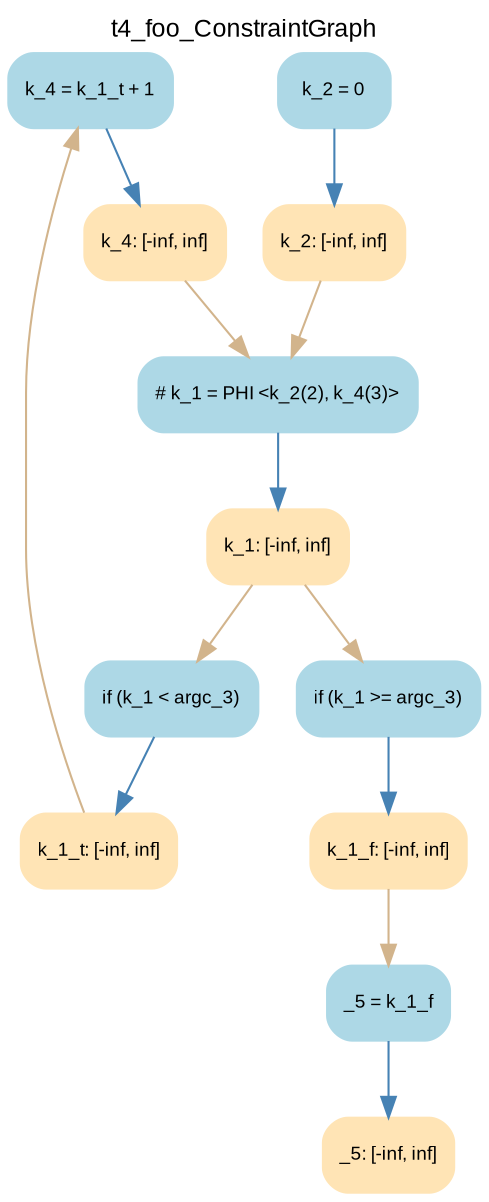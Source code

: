digraph t4_foo_ConstraintGraph { 
	label=t4_foo_ConstraintGraph
	center=true
	labelloc=top
	fontname=Arial
	fontsize=12
	edge[fontname=Arial, fontsize=10]
	node[fontname=Arial, fontsize=9]

		Node_0 -> Node_1 [color=steelblue]
		Node_2 -> Node_3 [color=steelblue]
		Node_4 -> Node_5 [color=steelblue]
		Node_6 -> Node_7 [color=steelblue]
		Node_8 -> Node_9 [color=steelblue]
		Node_10 -> Node_11 [color=steelblue]
		Node_9 -> Node_2 [color=tan]
		Node_7 -> Node_0 [color=tan]
		Node_11 -> Node_4 [color=tan]
		Node_5 -> Node_6 [color=tan]
		Node_5 -> Node_8 [color=tan]
		Node_1 -> Node_4 [color=tan]

	Node_0 [fillcolor=lightblue, color=lightblue, shape=Mrecord, style=filled, label="{ k_4 = k_1_t + 1 }"]
	Node_2 [fillcolor=lightblue, color=lightblue, shape=Mrecord, style=filled, label="{ _5 = k_1_f }"]
	Node_4 [fillcolor=lightblue, color=lightblue, shape=Mrecord, style=filled, label="{ # k_1 = PHI \<k_2(2), k_4(3)\> }"]
	Node_6 [fillcolor=lightblue, color=lightblue, shape=Mrecord, style=filled, label="{ if (k_1 \< argc_3) }"]
	Node_8 [fillcolor=lightblue, color=lightblue, shape=Mrecord, style=filled, label="{ if (k_1 \>= argc_3) }"]
	Node_10 [fillcolor=lightblue, color=lightblue, shape=Mrecord, style=filled, label="{ k_2 = 0 }"]
	Node_3 [fillcolor=moccasin, color=moccasin, shape=Mrecord, style=filled, label="{ _5: \[-inf, inf\] }"]
	Node_9 [fillcolor=moccasin, color=moccasin, shape=Mrecord, style=filled, label="{ k_1_f: \[-inf, inf\] }"]
	Node_7 [fillcolor=moccasin, color=moccasin, shape=Mrecord, style=filled, label="{ k_1_t: \[-inf, inf\] }"]
	Node_11 [fillcolor=moccasin, color=moccasin, shape=Mrecord, style=filled, label="{ k_2: \[-inf, inf\] }"]
	Node_5 [fillcolor=moccasin, color=moccasin, shape=Mrecord, style=filled, label="{ k_1: \[-inf, inf\] }"]
	Node_1 [fillcolor=moccasin, color=moccasin, shape=Mrecord, style=filled, label="{ k_4: \[-inf, inf\] }"]
}
